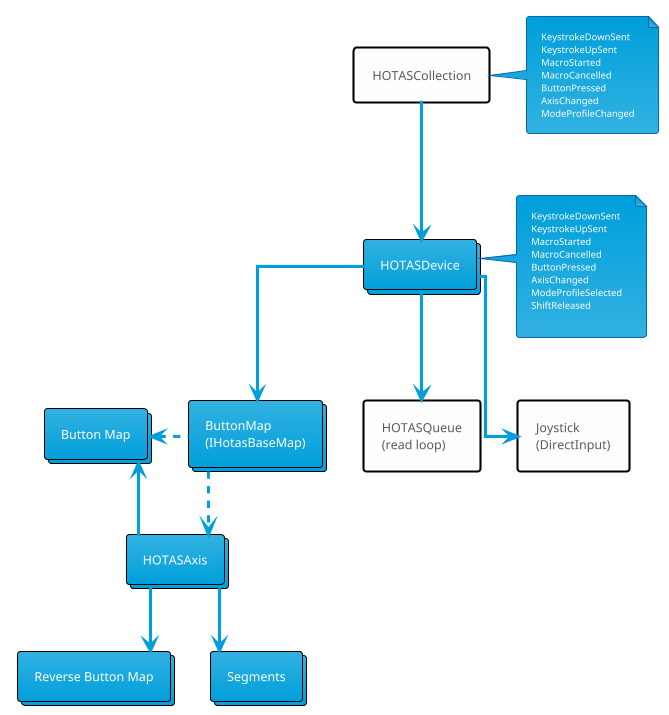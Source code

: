 @startuml

!theme bluegray

skinparam linetype ortho
skinparam roundcorner 6

skinparam rectangle{
    bordercolor black
}

skinparam collections{
    bordercolor black
}

skinparam note{
    fontsize 9
    BackgroundColor $PRIMARY-$PRIMARY_LIGHT
}

rectangle HOTASCollection
collections HOTASDevice
collections "ButtonMap\n(IHotasBaseMap)" as ButtonMap
rectangle "HOTASQueue\n(read loop)" as HOTASQueue
rectangle "Joystick\n(DirectInput)" as Joystick
collections HOTASAxis
collections "Button Map" as HOTASButton
collections "Reverse Button Map" as ReverseButtonMap
collections Segments

note right of HOTASCollection
KeystrokeDownSent
KeystrokeUpSent
MacroStarted
MacroCancelled
ButtonPressed
AxisChanged
ModeProfileChanged
endnote


note right of HOTASDevice
KeystrokeDownSent
KeystrokeUpSent
MacroStarted
MacroCancelled
ButtonPressed
AxisChanged
ModeProfileSelected
ShiftReleased

endnote


HOTASCollection --> HOTASDevice
HOTASDevice --> ButtonMap
HOTASDevice --> HOTASQueue
HOTASDevice --> Joystick
ButtonMap ..> HOTASAxis
ButtonMap .left.> HOTASButton
HOTASAxis --> HOTASButton
HOTASAxis --> ReverseButtonMap
HOTASAxis --> Segments

@enduml